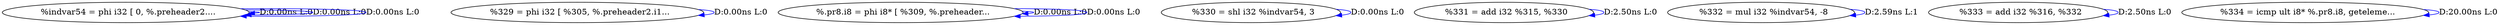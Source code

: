 digraph {
Node0x3081e20[label="  %indvar54 = phi i32 [ 0, %.preheader2...."];
Node0x3081e20 -> Node0x3081e20[label="D:0.00ns L:0",color=blue];
Node0x3081e20 -> Node0x3081e20[label="D:0.00ns L:0",color=blue];
Node0x3081e20 -> Node0x3081e20[label="D:0.00ns L:0",color=blue];
Node0x3081f00[label="  %329 = phi i32 [ %305, %.preheader2.i1..."];
Node0x3081f00 -> Node0x3081f00[label="D:0.00ns L:0",color=blue];
Node0x3081fe0[label="  %.pr8.i8 = phi i8* [ %309, %.preheader..."];
Node0x3081fe0 -> Node0x3081fe0[label="D:0.00ns L:0",color=blue];
Node0x3081fe0 -> Node0x3081fe0[label="D:0.00ns L:0",color=blue];
Node0x30820c0[label="  %330 = shl i32 %indvar54, 3"];
Node0x30820c0 -> Node0x30820c0[label="D:0.00ns L:0",color=blue];
Node0x30821a0[label="  %331 = add i32 %315, %330"];
Node0x30821a0 -> Node0x30821a0[label="D:2.50ns L:0",color=blue];
Node0x3082280[label="  %332 = mul i32 %indvar54, -8"];
Node0x3082280 -> Node0x3082280[label="D:2.59ns L:1",color=blue];
Node0x30823a0[label="  %333 = add i32 %316, %332"];
Node0x30823a0 -> Node0x30823a0[label="D:2.50ns L:0",color=blue];
Node0x3082480[label="  %334 = icmp ult i8* %.pr8.i8, geteleme..."];
Node0x3082480 -> Node0x3082480[label="D:20.00ns L:0",color=blue];
}
